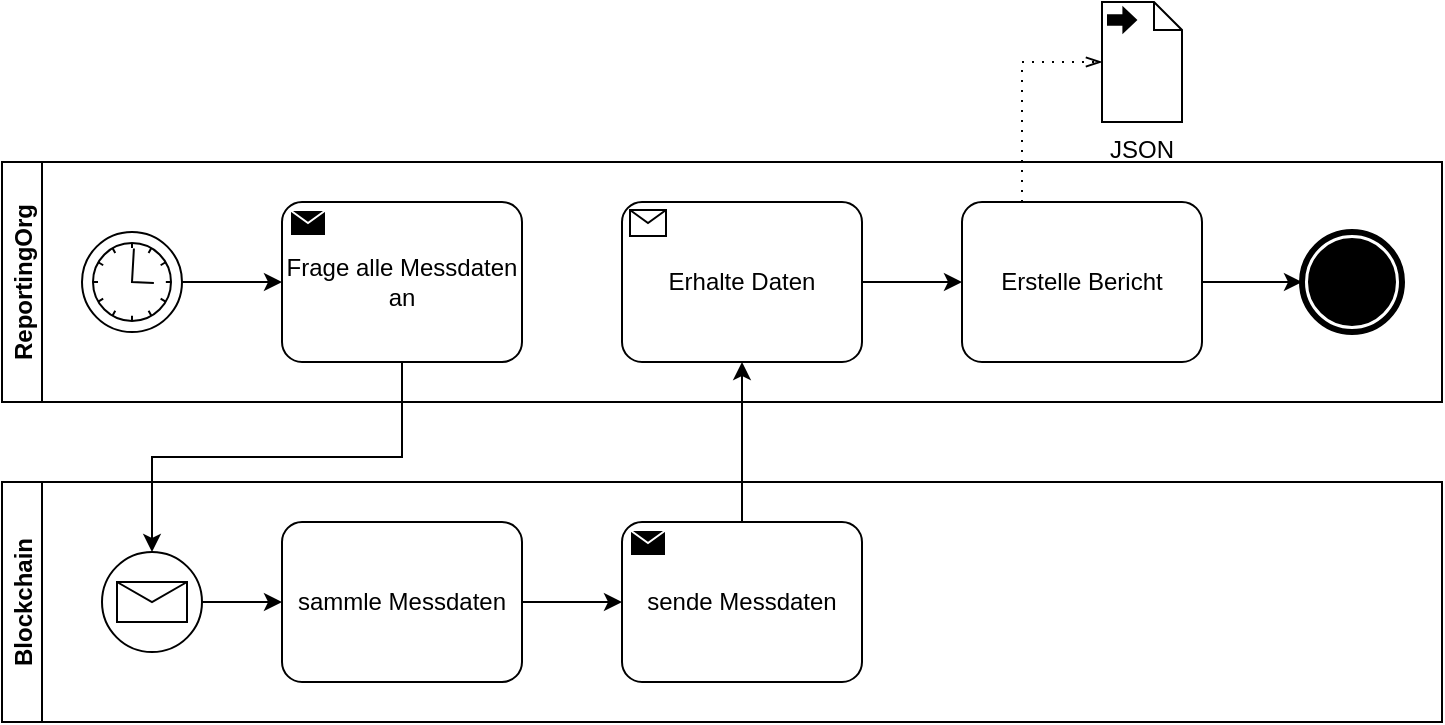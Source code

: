 <mxfile version="15.4.0" type="device"><diagram id="8lsoT4WR-9u9lraaAgFr" name="Seite-1"><mxGraphModel dx="946" dy="606" grid="1" gridSize="10" guides="1" tooltips="1" connect="1" arrows="1" fold="1" page="1" pageScale="1" pageWidth="827" pageHeight="1169" math="0" shadow="0"><root><mxCell id="0"/><mxCell id="1" parent="0"/><mxCell id="3E83CAneUypVXKCPzHRE-1" value="ReportingOrg" style="swimlane;startSize=20;horizontal=0;" parent="1" vertex="1"><mxGeometry x="80" y="120" width="720" height="120" as="geometry"/></mxCell><mxCell id="3E83CAneUypVXKCPzHRE-5" style="edgeStyle=orthogonalEdgeStyle;rounded=0;orthogonalLoop=1;jettySize=auto;html=1;exitX=1;exitY=0.5;exitDx=0;exitDy=0;exitPerimeter=0;" parent="3E83CAneUypVXKCPzHRE-1" source="3E83CAneUypVXKCPzHRE-3" target="3E83CAneUypVXKCPzHRE-4" edge="1"><mxGeometry relative="1" as="geometry"/></mxCell><mxCell id="3E83CAneUypVXKCPzHRE-3" value="" style="points=[[0.145,0.145,0],[0.5,0,0],[0.855,0.145,0],[1,0.5,0],[0.855,0.855,0],[0.5,1,0],[0.145,0.855,0],[0,0.5,0]];shape=mxgraph.bpmn.event;html=1;verticalLabelPosition=bottom;labelBackgroundColor=#ffffff;verticalAlign=top;align=center;perimeter=ellipsePerimeter;outlineConnect=0;aspect=fixed;outline=standard;symbol=timer;" parent="3E83CAneUypVXKCPzHRE-1" vertex="1"><mxGeometry x="40" y="35" width="50" height="50" as="geometry"/></mxCell><mxCell id="3E83CAneUypVXKCPzHRE-4" value="Frage alle Messdaten an" style="points=[[0.25,0,0],[0.5,0,0],[0.75,0,0],[1,0.25,0],[1,0.5,0],[1,0.75,0],[0.75,1,0],[0.5,1,0],[0.25,1,0],[0,0.75,0],[0,0.5,0],[0,0.25,0]];shape=mxgraph.bpmn.task;whiteSpace=wrap;rectStyle=rounded;size=10;taskMarker=send;" parent="3E83CAneUypVXKCPzHRE-1" vertex="1"><mxGeometry x="140" y="20" width="120" height="80" as="geometry"/></mxCell><mxCell id="3E83CAneUypVXKCPzHRE-18" style="edgeStyle=orthogonalEdgeStyle;rounded=0;orthogonalLoop=1;jettySize=auto;html=1;exitX=1;exitY=0.5;exitDx=0;exitDy=0;exitPerimeter=0;" parent="3E83CAneUypVXKCPzHRE-1" source="3E83CAneUypVXKCPzHRE-14" target="3E83CAneUypVXKCPzHRE-17" edge="1"><mxGeometry relative="1" as="geometry"/></mxCell><mxCell id="3E83CAneUypVXKCPzHRE-14" value="Erhalte Daten" style="points=[[0.25,0,0],[0.5,0,0],[0.75,0,0],[1,0.25,0],[1,0.5,0],[1,0.75,0],[0.75,1,0],[0.5,1,0],[0.25,1,0],[0,0.75,0],[0,0.5,0],[0,0.25,0]];shape=mxgraph.bpmn.task;whiteSpace=wrap;rectStyle=rounded;size=10;taskMarker=receive;" parent="3E83CAneUypVXKCPzHRE-1" vertex="1"><mxGeometry x="310" y="20" width="120" height="80" as="geometry"/></mxCell><mxCell id="3E83CAneUypVXKCPzHRE-21" style="edgeStyle=orthogonalEdgeStyle;rounded=0;orthogonalLoop=1;jettySize=auto;html=1;exitX=1;exitY=0.5;exitDx=0;exitDy=0;exitPerimeter=0;" parent="3E83CAneUypVXKCPzHRE-1" source="3E83CAneUypVXKCPzHRE-17" target="3E83CAneUypVXKCPzHRE-20" edge="1"><mxGeometry relative="1" as="geometry"/></mxCell><mxCell id="3E83CAneUypVXKCPzHRE-17" value="Erstelle Bericht" style="points=[[0.25,0,0],[0.5,0,0],[0.75,0,0],[1,0.25,0],[1,0.5,0],[1,0.75,0],[0.75,1,0],[0.5,1,0],[0.25,1,0],[0,0.75,0],[0,0.5,0],[0,0.25,0]];shape=mxgraph.bpmn.task;whiteSpace=wrap;rectStyle=rounded;size=10;taskMarker=abstract;" parent="3E83CAneUypVXKCPzHRE-1" vertex="1"><mxGeometry x="480" y="20" width="120" height="80" as="geometry"/></mxCell><mxCell id="3E83CAneUypVXKCPzHRE-20" value="" style="points=[[0.145,0.145,0],[0.5,0,0],[0.855,0.145,0],[1,0.5,0],[0.855,0.855,0],[0.5,1,0],[0.145,0.855,0],[0,0.5,0]];shape=mxgraph.bpmn.event;html=1;verticalLabelPosition=bottom;labelBackgroundColor=#ffffff;verticalAlign=top;align=center;perimeter=ellipsePerimeter;outlineConnect=0;aspect=fixed;outline=end;symbol=terminate;" parent="3E83CAneUypVXKCPzHRE-1" vertex="1"><mxGeometry x="650" y="35" width="50" height="50" as="geometry"/></mxCell><mxCell id="3E83CAneUypVXKCPzHRE-2" value="Blockchain" style="swimlane;startSize=20;horizontal=0;" parent="1" vertex="1"><mxGeometry x="80" y="280" width="720" height="120" as="geometry"/></mxCell><mxCell id="3E83CAneUypVXKCPzHRE-10" style="edgeStyle=orthogonalEdgeStyle;rounded=0;orthogonalLoop=1;jettySize=auto;html=1;exitX=1;exitY=0.5;exitDx=0;exitDy=0;exitPerimeter=0;entryX=0;entryY=0.5;entryDx=0;entryDy=0;entryPerimeter=0;" parent="3E83CAneUypVXKCPzHRE-2" source="3E83CAneUypVXKCPzHRE-6" edge="1"><mxGeometry relative="1" as="geometry"><mxPoint x="140" y="60" as="targetPoint"/></mxGeometry></mxCell><mxCell id="3E83CAneUypVXKCPzHRE-6" value="" style="points=[[0.145,0.145,0],[0.5,0,0],[0.855,0.145,0],[1,0.5,0],[0.855,0.855,0],[0.5,1,0],[0.145,0.855,0],[0,0.5,0]];shape=mxgraph.bpmn.event;html=1;verticalLabelPosition=bottom;labelBackgroundColor=#ffffff;verticalAlign=top;align=center;perimeter=ellipsePerimeter;outlineConnect=0;aspect=fixed;outline=standard;symbol=message;" parent="3E83CAneUypVXKCPzHRE-2" vertex="1"><mxGeometry x="50" y="35" width="50" height="50" as="geometry"/></mxCell><mxCell id="3E83CAneUypVXKCPzHRE-13" style="edgeStyle=orthogonalEdgeStyle;rounded=0;orthogonalLoop=1;jettySize=auto;html=1;exitX=1;exitY=0.5;exitDx=0;exitDy=0;exitPerimeter=0;" parent="3E83CAneUypVXKCPzHRE-2" source="3E83CAneUypVXKCPzHRE-11" target="3E83CAneUypVXKCPzHRE-12" edge="1"><mxGeometry relative="1" as="geometry"/></mxCell><mxCell id="3E83CAneUypVXKCPzHRE-11" value="sammle Messdaten" style="points=[[0.25,0,0],[0.5,0,0],[0.75,0,0],[1,0.25,0],[1,0.5,0],[1,0.75,0],[0.75,1,0],[0.5,1,0],[0.25,1,0],[0,0.75,0],[0,0.5,0],[0,0.25,0]];shape=mxgraph.bpmn.task;whiteSpace=wrap;rectStyle=rounded;size=10;taskMarker=abstract;" parent="3E83CAneUypVXKCPzHRE-2" vertex="1"><mxGeometry x="140" y="20" width="120" height="80" as="geometry"/></mxCell><mxCell id="3E83CAneUypVXKCPzHRE-12" value="sende Messdaten" style="points=[[0.25,0,0],[0.5,0,0],[0.75,0,0],[1,0.25,0],[1,0.5,0],[1,0.75,0],[0.75,1,0],[0.5,1,0],[0.25,1,0],[0,0.75,0],[0,0.5,0],[0,0.25,0]];shape=mxgraph.bpmn.task;whiteSpace=wrap;rectStyle=rounded;size=10;taskMarker=send;" parent="3E83CAneUypVXKCPzHRE-2" vertex="1"><mxGeometry x="310" y="20" width="120" height="80" as="geometry"/></mxCell><mxCell id="3E83CAneUypVXKCPzHRE-7" style="edgeStyle=orthogonalEdgeStyle;rounded=0;orthogonalLoop=1;jettySize=auto;html=1;exitX=0.5;exitY=1;exitDx=0;exitDy=0;exitPerimeter=0;entryX=0.5;entryY=0;entryDx=0;entryDy=0;entryPerimeter=0;" parent="1" source="3E83CAneUypVXKCPzHRE-4" target="3E83CAneUypVXKCPzHRE-6" edge="1"><mxGeometry relative="1" as="geometry"/></mxCell><mxCell id="3E83CAneUypVXKCPzHRE-15" style="edgeStyle=orthogonalEdgeStyle;rounded=0;orthogonalLoop=1;jettySize=auto;html=1;exitX=0.5;exitY=0;exitDx=0;exitDy=0;exitPerimeter=0;" parent="1" source="3E83CAneUypVXKCPzHRE-12" target="3E83CAneUypVXKCPzHRE-14" edge="1"><mxGeometry relative="1" as="geometry"/></mxCell><mxCell id="3E83CAneUypVXKCPzHRE-19" value="JSON" style="shape=mxgraph.bpmn.data;labelPosition=center;verticalLabelPosition=bottom;align=center;verticalAlign=top;whiteSpace=wrap;size=14;html=1;bpmnTransferType=output;" parent="1" vertex="1"><mxGeometry x="630" y="40" width="40" height="60" as="geometry"/></mxCell><mxCell id="3E83CAneUypVXKCPzHRE-22" value="" style="edgeStyle=elbowEdgeStyle;fontSize=12;html=1;endFill=0;startFill=0;endSize=6;startSize=6;dashed=1;dashPattern=1 4;endArrow=openThin;startArrow=none;rounded=0;exitX=0.25;exitY=0;exitDx=0;exitDy=0;exitPerimeter=0;entryX=0;entryY=0.5;entryDx=0;entryDy=0;entryPerimeter=0;" parent="1" source="3E83CAneUypVXKCPzHRE-17" target="3E83CAneUypVXKCPzHRE-19" edge="1"><mxGeometry width="160" relative="1" as="geometry"><mxPoint x="570" y="120" as="sourcePoint"/><mxPoint x="730" y="120" as="targetPoint"/><Array as="points"><mxPoint x="590" y="100"/></Array></mxGeometry></mxCell></root></mxGraphModel></diagram></mxfile>